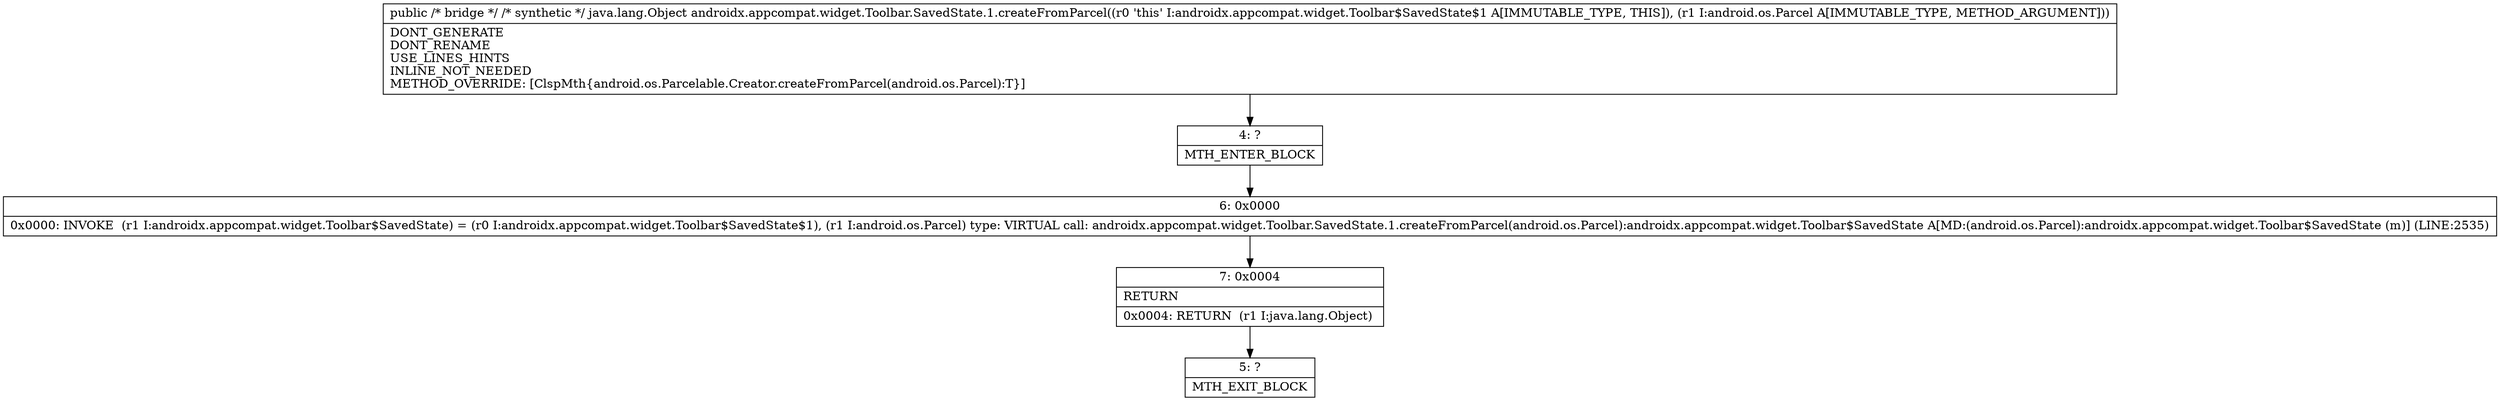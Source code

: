 digraph "CFG forandroidx.appcompat.widget.Toolbar.SavedState.1.createFromParcel(Landroid\/os\/Parcel;)Ljava\/lang\/Object;" {
Node_4 [shape=record,label="{4\:\ ?|MTH_ENTER_BLOCK\l}"];
Node_6 [shape=record,label="{6\:\ 0x0000|0x0000: INVOKE  (r1 I:androidx.appcompat.widget.Toolbar$SavedState) = (r0 I:androidx.appcompat.widget.Toolbar$SavedState$1), (r1 I:android.os.Parcel) type: VIRTUAL call: androidx.appcompat.widget.Toolbar.SavedState.1.createFromParcel(android.os.Parcel):androidx.appcompat.widget.Toolbar$SavedState A[MD:(android.os.Parcel):androidx.appcompat.widget.Toolbar$SavedState (m)] (LINE:2535)\l}"];
Node_7 [shape=record,label="{7\:\ 0x0004|RETURN\l|0x0004: RETURN  (r1 I:java.lang.Object) \l}"];
Node_5 [shape=record,label="{5\:\ ?|MTH_EXIT_BLOCK\l}"];
MethodNode[shape=record,label="{public \/* bridge *\/ \/* synthetic *\/ java.lang.Object androidx.appcompat.widget.Toolbar.SavedState.1.createFromParcel((r0 'this' I:androidx.appcompat.widget.Toolbar$SavedState$1 A[IMMUTABLE_TYPE, THIS]), (r1 I:android.os.Parcel A[IMMUTABLE_TYPE, METHOD_ARGUMENT]))  | DONT_GENERATE\lDONT_RENAME\lUSE_LINES_HINTS\lINLINE_NOT_NEEDED\lMETHOD_OVERRIDE: [ClspMth\{android.os.Parcelable.Creator.createFromParcel(android.os.Parcel):T\}]\l}"];
MethodNode -> Node_4;Node_4 -> Node_6;
Node_6 -> Node_7;
Node_7 -> Node_5;
}


